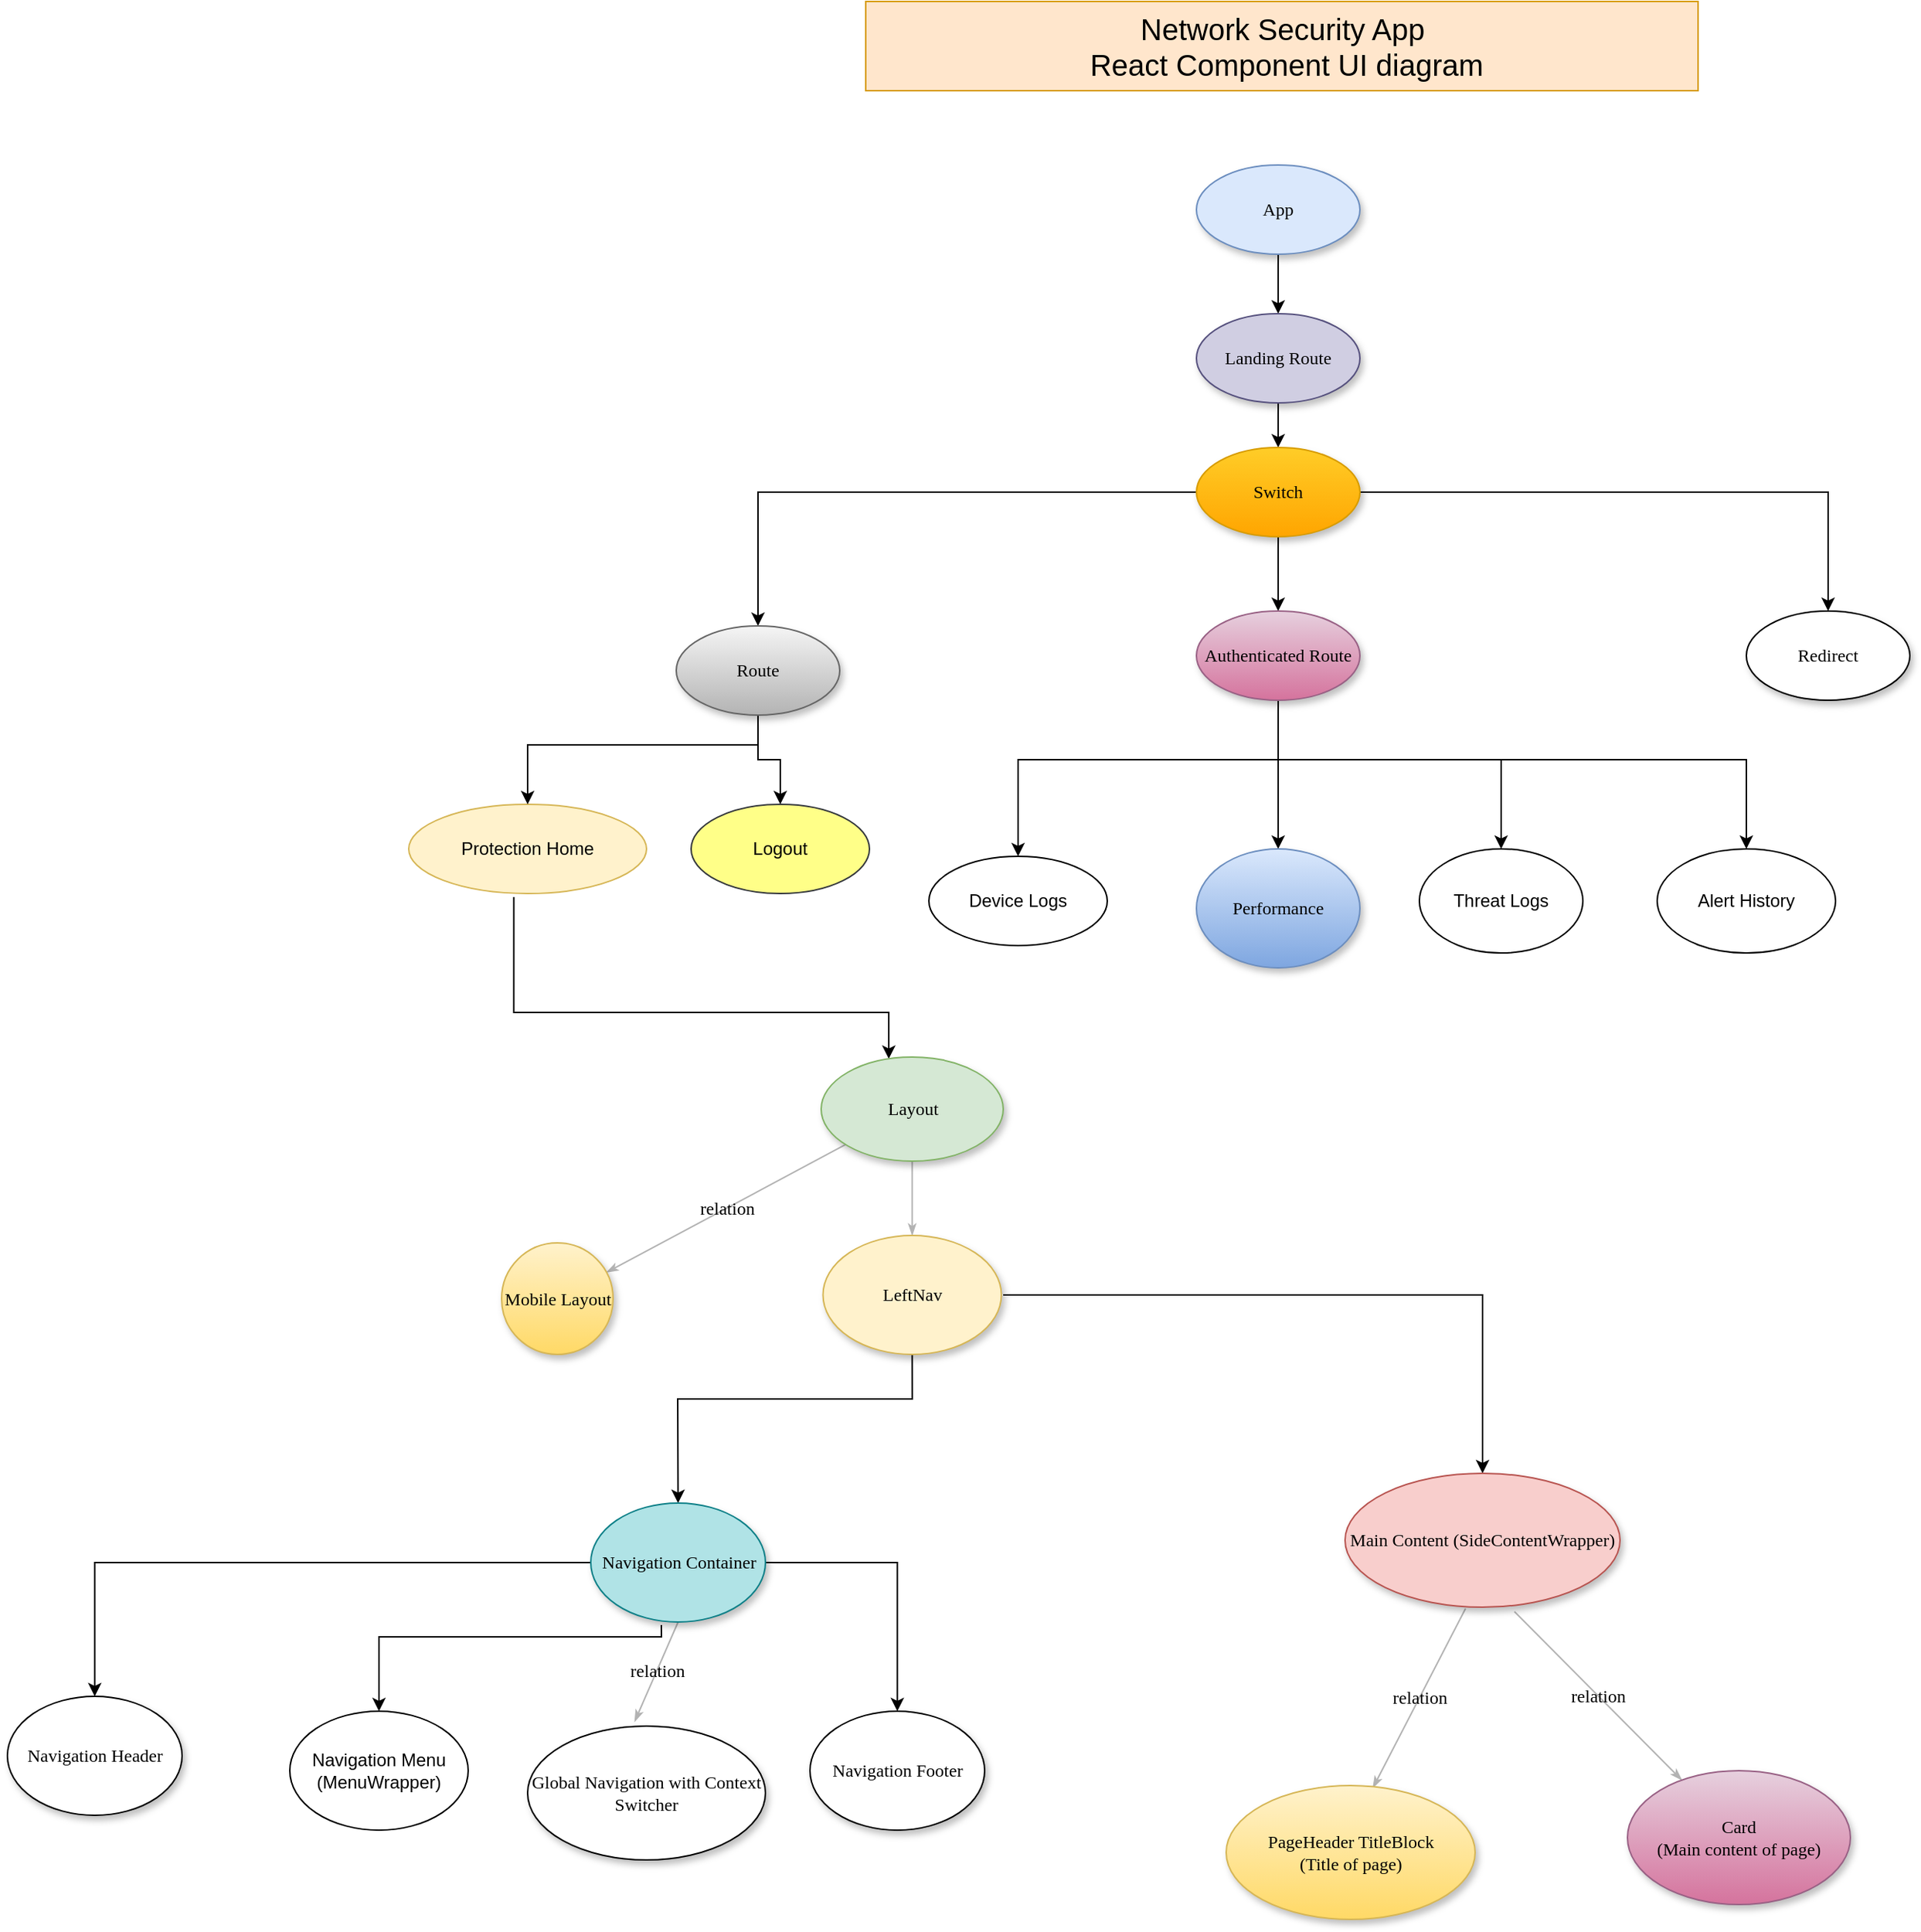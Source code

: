 <mxfile version="14.4.4" type="github">
  <diagram name="ns react UI component diagram " id="42789a77-a242-8287-6e28-9cd8cfd52e62">
    <mxGraphModel dx="2404" dy="1553" grid="1" gridSize="10" guides="1" tooltips="1" connect="1" arrows="1" fold="1" page="1" pageScale="1" pageWidth="1100" pageHeight="850" background="#ffffff" math="0" shadow="0">
      <root>
        <mxCell id="0" />
        <mxCell id="1" parent="0" />
        <mxCell id="Q6YV-AhHRd9khnx2x_jg-10" value="" style="edgeStyle=orthogonalEdgeStyle;rounded=0;orthogonalLoop=1;jettySize=auto;html=1;" edge="1" parent="1" source="Q6YV-AhHRd9khnx2x_jg-9" target="Q6YV-AhHRd9khnx2x_jg-7">
          <mxGeometry relative="1" as="geometry" />
        </mxCell>
        <mxCell id="1ea317790d2ca983-12" style="edgeStyle=none;rounded=1;html=1;labelBackgroundColor=none;startArrow=none;startFill=0;startSize=5;endArrow=classicThin;endFill=1;endSize=5;jettySize=auto;orthogonalLoop=1;strokeColor=#B3B3B3;strokeWidth=1;fontFamily=Verdana;fontSize=12" parent="1" source="1ea317790d2ca983-1" target="1ea317790d2ca983-2" edge="1">
          <mxGeometry relative="1" as="geometry" />
        </mxCell>
        <mxCell id="1ea317790d2ca983-13" value="relation" style="edgeStyle=none;rounded=1;html=1;labelBackgroundColor=none;startArrow=none;startFill=0;startSize=5;endArrow=classicThin;endFill=1;endSize=5;jettySize=auto;orthogonalLoop=1;strokeColor=#B3B3B3;strokeWidth=1;fontFamily=Verdana;fontSize=12" parent="1" source="1ea317790d2ca983-1" target="1ea317790d2ca983-9" edge="1">
          <mxGeometry relative="1" as="geometry" />
        </mxCell>
        <mxCell id="Q6YV-AhHRd9khnx2x_jg-2" value="" style="edgeStyle=orthogonalEdgeStyle;rounded=0;orthogonalLoop=1;jettySize=auto;html=1;exitX=0.442;exitY=1.04;exitDx=0;exitDy=0;exitPerimeter=0;" edge="1" parent="1" source="Q6YV-AhHRd9khnx2x_jg-25" target="1ea317790d2ca983-1">
          <mxGeometry relative="1" as="geometry">
            <Array as="points">
              <mxPoint x="71" />
              <mxPoint x="323" />
            </Array>
          </mxGeometry>
        </mxCell>
        <mxCell id="1ea317790d2ca983-1" value="Layout" style="ellipse;whiteSpace=wrap;html=1;rounded=0;shadow=1;comic=0;labelBackgroundColor=none;strokeWidth=1;fontFamily=Verdana;fontSize=12;align=center;fillColor=#d5e8d4;strokeColor=#82b366;" parent="1" vertex="1">
          <mxGeometry x="277.5" y="30" width="122.5" height="70" as="geometry" />
        </mxCell>
        <mxCell id="1ea317790d2ca983-21" value="relation" style="edgeStyle=none;rounded=1;html=1;labelBackgroundColor=none;startArrow=none;startFill=0;startSize=5;endArrow=classicThin;endFill=1;endSize=5;jettySize=auto;orthogonalLoop=1;strokeColor=#B3B3B3;strokeWidth=1;fontFamily=Verdana;fontSize=12;exitX=0.438;exitY=1.011;exitDx=0;exitDy=0;exitPerimeter=0;" parent="1" source="Q6YV-AhHRd9khnx2x_jg-34" edge="1">
          <mxGeometry relative="1" as="geometry">
            <mxPoint x="648.688" y="521.645" as="targetPoint" />
          </mxGeometry>
        </mxCell>
        <mxCell id="1ea317790d2ca983-22" value="relation" style="edgeStyle=none;rounded=1;html=1;labelBackgroundColor=none;startArrow=none;startFill=0;startSize=5;endArrow=classicThin;endFill=1;endSize=5;jettySize=auto;orthogonalLoop=1;strokeColor=#B3B3B3;strokeWidth=1;fontFamily=Verdana;fontSize=12;exitX=0.616;exitY=1.033;exitDx=0;exitDy=0;exitPerimeter=0;" parent="1" source="Q6YV-AhHRd9khnx2x_jg-34" target="1ea317790d2ca983-6" edge="1">
          <mxGeometry relative="1" as="geometry" />
        </mxCell>
        <mxCell id="Q6YV-AhHRd9khnx2x_jg-33" value="" style="edgeStyle=orthogonalEdgeStyle;rounded=0;orthogonalLoop=1;jettySize=auto;html=1;exitX=0.5;exitY=1;exitDx=0;exitDy=0;" edge="1" parent="1" source="1ea317790d2ca983-2" target="Q6YV-AhHRd9khnx2x_jg-32">
          <mxGeometry relative="1" as="geometry">
            <Array as="points">
              <mxPoint x="339" y="260" />
              <mxPoint x="181" y="260" />
            </Array>
          </mxGeometry>
        </mxCell>
        <mxCell id="Q6YV-AhHRd9khnx2x_jg-35" value="" style="edgeStyle=orthogonalEdgeStyle;rounded=0;orthogonalLoop=1;jettySize=auto;html=1;entryX=0.5;entryY=0;entryDx=0;entryDy=0;" edge="1" parent="1" target="Q6YV-AhHRd9khnx2x_jg-34">
          <mxGeometry relative="1" as="geometry">
            <mxPoint x="400" y="190" as="sourcePoint" />
            <Array as="points">
              <mxPoint x="723" y="190" />
            </Array>
          </mxGeometry>
        </mxCell>
        <mxCell id="1ea317790d2ca983-2" value="LeftNav" style="ellipse;whiteSpace=wrap;html=1;rounded=0;shadow=1;comic=0;labelBackgroundColor=none;strokeWidth=1;fontFamily=Verdana;fontSize=12;align=center;fillColor=#fff2cc;strokeColor=#d6b656;" parent="1" vertex="1">
          <mxGeometry x="278.75" y="150" width="120" height="80" as="geometry" />
        </mxCell>
        <mxCell id="1ea317790d2ca983-6" value="&lt;span&gt;Card&lt;br&gt;(Main content of page)&lt;br&gt;&lt;/span&gt;" style="ellipse;whiteSpace=wrap;html=1;rounded=0;shadow=1;comic=0;labelBackgroundColor=none;strokeWidth=1;fontFamily=Verdana;fontSize=12;align=center;gradientColor=#d5739d;fillColor=#e6d0de;strokeColor=#996185;" parent="1" vertex="1">
          <mxGeometry x="820" y="510" width="150" height="90" as="geometry" />
        </mxCell>
        <mxCell id="1ea317790d2ca983-7" value="&lt;span&gt;PageHeader TitleBlock&lt;br&gt;(Title of page)&lt;br&gt;&lt;/span&gt;" style="ellipse;whiteSpace=wrap;html=1;rounded=0;shadow=1;comic=0;labelBackgroundColor=none;strokeWidth=1;fontFamily=Verdana;fontSize=12;align=center;gradientColor=#ffd966;fillColor=#fff2cc;strokeColor=#d6b656;" parent="1" vertex="1">
          <mxGeometry x="550" y="520" width="167.5" height="90" as="geometry" />
        </mxCell>
        <mxCell id="1ea317790d2ca983-9" value="Mobile Layout" style="ellipse;whiteSpace=wrap;html=1;rounded=0;shadow=1;comic=0;labelBackgroundColor=none;strokeWidth=1;fontFamily=Verdana;fontSize=12;align=center;gradientColor=#ffd966;fillColor=#fff2cc;strokeColor=#d6b656;" parent="1" vertex="1">
          <mxGeometry x="62.5" y="155" width="75" height="75" as="geometry" />
        </mxCell>
        <mxCell id="Q6YV-AhHRd9khnx2x_jg-4" value="" style="edgeStyle=orthogonalEdgeStyle;rounded=0;orthogonalLoop=1;jettySize=auto;html=1;" edge="1" parent="1" source="Q6YV-AhHRd9khnx2x_jg-3" target="Q6YV-AhHRd9khnx2x_jg-1">
          <mxGeometry relative="1" as="geometry" />
        </mxCell>
        <mxCell id="Q6YV-AhHRd9khnx2x_jg-1" value="Performance" style="ellipse;whiteSpace=wrap;html=1;rounded=0;shadow=1;comic=0;labelBackgroundColor=none;strokeWidth=1;fontFamily=Verdana;fontSize=12;align=center;fillColor=#dae8fc;strokeColor=#6c8ebf;gradientColor=#7ea6e0;" vertex="1" parent="1">
          <mxGeometry x="530" y="-110" width="110" height="80" as="geometry" />
        </mxCell>
        <mxCell id="Q6YV-AhHRd9khnx2x_jg-6" value="" style="edgeStyle=orthogonalEdgeStyle;rounded=0;orthogonalLoop=1;jettySize=auto;html=1;" edge="1" parent="1" source="Q6YV-AhHRd9khnx2x_jg-5" target="Q6YV-AhHRd9khnx2x_jg-3">
          <mxGeometry relative="1" as="geometry" />
        </mxCell>
        <mxCell id="Q6YV-AhHRd9khnx2x_jg-20" value="" style="edgeStyle=orthogonalEdgeStyle;rounded=0;orthogonalLoop=1;jettySize=auto;html=1;entryX=0.5;entryY=0;entryDx=0;entryDy=0;" edge="1" parent="1" source="Q6YV-AhHRd9khnx2x_jg-3" target="Q6YV-AhHRd9khnx2x_jg-19">
          <mxGeometry relative="1" as="geometry">
            <mxPoint x="445" y="-160" as="targetPoint" />
            <Array as="points">
              <mxPoint x="585" y="-170" />
              <mxPoint x="410" y="-170" />
            </Array>
          </mxGeometry>
        </mxCell>
        <mxCell id="Q6YV-AhHRd9khnx2x_jg-21" value="" style="edgeStyle=orthogonalEdgeStyle;rounded=0;orthogonalLoop=1;jettySize=auto;html=1;" edge="1" parent="1" source="Q6YV-AhHRd9khnx2x_jg-3" target="Q6YV-AhHRd9khnx2x_jg-22">
          <mxGeometry relative="1" as="geometry">
            <mxPoint x="710" y="-90" as="targetPoint" />
            <Array as="points">
              <mxPoint x="585" y="-170" />
              <mxPoint x="735" y="-170" />
            </Array>
          </mxGeometry>
        </mxCell>
        <mxCell id="Q6YV-AhHRd9khnx2x_jg-23" value="" style="edgeStyle=orthogonalEdgeStyle;rounded=0;orthogonalLoop=1;jettySize=auto;html=1;" edge="1" parent="1" source="Q6YV-AhHRd9khnx2x_jg-3" target="Q6YV-AhHRd9khnx2x_jg-24">
          <mxGeometry relative="1" as="geometry">
            <mxPoint x="850" y="-110" as="targetPoint" />
            <Array as="points">
              <mxPoint x="585" y="-170" />
              <mxPoint x="900" y="-170" />
            </Array>
          </mxGeometry>
        </mxCell>
        <mxCell id="Q6YV-AhHRd9khnx2x_jg-3" value="Authenticated Route" style="ellipse;whiteSpace=wrap;html=1;rounded=0;shadow=1;comic=0;labelBackgroundColor=none;strokeWidth=1;fontFamily=Verdana;fontSize=12;align=center;gradientColor=#d5739d;fillColor=#e6d0de;strokeColor=#996185;" vertex="1" parent="1">
          <mxGeometry x="530" y="-270" width="110" height="60" as="geometry" />
        </mxCell>
        <mxCell id="Q6YV-AhHRd9khnx2x_jg-8" value="" style="edgeStyle=orthogonalEdgeStyle;rounded=0;orthogonalLoop=1;jettySize=auto;html=1;" edge="1" parent="1" source="Q6YV-AhHRd9khnx2x_jg-7" target="Q6YV-AhHRd9khnx2x_jg-5">
          <mxGeometry relative="1" as="geometry" />
        </mxCell>
        <mxCell id="Q6YV-AhHRd9khnx2x_jg-12" value="" style="edgeStyle=orthogonalEdgeStyle;rounded=0;orthogonalLoop=1;jettySize=auto;html=1;" edge="1" parent="1" source="Q6YV-AhHRd9khnx2x_jg-5" target="Q6YV-AhHRd9khnx2x_jg-11">
          <mxGeometry relative="1" as="geometry" />
        </mxCell>
        <mxCell id="Q6YV-AhHRd9khnx2x_jg-14" value="" style="edgeStyle=orthogonalEdgeStyle;rounded=0;orthogonalLoop=1;jettySize=auto;html=1;" edge="1" parent="1" source="Q6YV-AhHRd9khnx2x_jg-5" target="Q6YV-AhHRd9khnx2x_jg-13">
          <mxGeometry relative="1" as="geometry" />
        </mxCell>
        <mxCell id="Q6YV-AhHRd9khnx2x_jg-5" value="Switch" style="ellipse;whiteSpace=wrap;html=1;rounded=0;shadow=1;comic=0;labelBackgroundColor=none;strokeWidth=1;fontFamily=Verdana;fontSize=12;align=center;gradientColor=#ffa500;fillColor=#ffcd28;strokeColor=#d79b00;" vertex="1" parent="1">
          <mxGeometry x="530" y="-380" width="110" height="60" as="geometry" />
        </mxCell>
        <mxCell id="Q6YV-AhHRd9khnx2x_jg-7" value="Landing Route" style="ellipse;whiteSpace=wrap;html=1;rounded=0;shadow=1;comic=0;labelBackgroundColor=none;strokeWidth=1;fontFamily=Verdana;fontSize=12;align=center;fillColor=#d0cee2;strokeColor=#56517e;" vertex="1" parent="1">
          <mxGeometry x="530" y="-470" width="110" height="60" as="geometry" />
        </mxCell>
        <mxCell id="Q6YV-AhHRd9khnx2x_jg-9" value="App" style="ellipse;whiteSpace=wrap;html=1;rounded=0;shadow=1;comic=0;labelBackgroundColor=none;strokeWidth=1;fontFamily=Verdana;fontSize=12;align=center;fillColor=#dae8fc;strokeColor=#6c8ebf;" vertex="1" parent="1">
          <mxGeometry x="530" y="-570" width="110" height="60" as="geometry" />
        </mxCell>
        <mxCell id="Q6YV-AhHRd9khnx2x_jg-27" value="" style="edgeStyle=orthogonalEdgeStyle;rounded=0;orthogonalLoop=1;jettySize=auto;html=1;" edge="1" parent="1" source="Q6YV-AhHRd9khnx2x_jg-11" target="Q6YV-AhHRd9khnx2x_jg-26">
          <mxGeometry relative="1" as="geometry" />
        </mxCell>
        <mxCell id="Q6YV-AhHRd9khnx2x_jg-11" value="Route" style="ellipse;whiteSpace=wrap;html=1;rounded=0;shadow=1;comic=0;labelBackgroundColor=none;strokeWidth=1;fontFamily=Verdana;fontSize=12;align=center;gradientColor=#b3b3b3;fillColor=#f5f5f5;strokeColor=#666666;" vertex="1" parent="1">
          <mxGeometry x="180" y="-260" width="110" height="60" as="geometry" />
        </mxCell>
        <mxCell id="Q6YV-AhHRd9khnx2x_jg-13" value="Redirect" style="ellipse;whiteSpace=wrap;html=1;rounded=0;shadow=1;comic=0;labelBackgroundColor=none;strokeWidth=1;fontFamily=Verdana;fontSize=12;align=center;" vertex="1" parent="1">
          <mxGeometry x="900" y="-270" width="110" height="60" as="geometry" />
        </mxCell>
        <mxCell id="Q6YV-AhHRd9khnx2x_jg-19" value="Device Logs" style="ellipse;whiteSpace=wrap;html=1;" vertex="1" parent="1">
          <mxGeometry x="350" y="-105" width="120" height="60" as="geometry" />
        </mxCell>
        <mxCell id="Q6YV-AhHRd9khnx2x_jg-22" value="Threat Logs" style="ellipse;whiteSpace=wrap;html=1;" vertex="1" parent="1">
          <mxGeometry x="680" y="-110" width="110" height="70" as="geometry" />
        </mxCell>
        <mxCell id="Q6YV-AhHRd9khnx2x_jg-24" value="Alert History" style="ellipse;whiteSpace=wrap;html=1;" vertex="1" parent="1">
          <mxGeometry x="840" y="-110" width="120" height="70" as="geometry" />
        </mxCell>
        <mxCell id="Q6YV-AhHRd9khnx2x_jg-25" value="Protection Home" style="ellipse;whiteSpace=wrap;html=1;fillColor=#fff2cc;strokeColor=#d6b656;" vertex="1" parent="1">
          <mxGeometry y="-140" width="160" height="60" as="geometry" />
        </mxCell>
        <mxCell id="Q6YV-AhHRd9khnx2x_jg-26" value="Logout" style="ellipse;whiteSpace=wrap;html=1;fillColor=#ffff88;strokeColor=#36393d;" vertex="1" parent="1">
          <mxGeometry x="190" y="-140" width="120" height="60" as="geometry" />
        </mxCell>
        <mxCell id="Q6YV-AhHRd9khnx2x_jg-28" value="" style="edgeStyle=orthogonalEdgeStyle;rounded=0;orthogonalLoop=1;jettySize=auto;html=1;entryX=0.5;entryY=0;entryDx=0;entryDy=0;" edge="1" parent="1" target="Q6YV-AhHRd9khnx2x_jg-25">
          <mxGeometry relative="1" as="geometry">
            <mxPoint x="235" y="-180" as="sourcePoint" />
            <mxPoint x="260" y="-130" as="targetPoint" />
            <Array as="points">
              <mxPoint x="187" y="-180" />
              <mxPoint x="100" y="-180" />
            </Array>
          </mxGeometry>
        </mxCell>
        <mxCell id="Q6YV-AhHRd9khnx2x_jg-29" value="&lt;span&gt;Global Navigation with Context Switcher&lt;/span&gt;" style="ellipse;whiteSpace=wrap;html=1;rounded=0;shadow=1;comic=0;labelBackgroundColor=none;strokeWidth=1;fontFamily=Verdana;fontSize=12;align=center;" vertex="1" parent="1">
          <mxGeometry x="80" y="480" width="160" height="90" as="geometry" />
        </mxCell>
        <mxCell id="Q6YV-AhHRd9khnx2x_jg-30" value="relation" style="edgeStyle=none;rounded=1;html=1;labelBackgroundColor=none;startArrow=none;startFill=0;startSize=5;endArrow=classicThin;endFill=1;endSize=5;jettySize=auto;orthogonalLoop=1;strokeColor=#B3B3B3;strokeWidth=1;fontFamily=Verdana;fontSize=12;entryX=0.45;entryY=-0.033;entryDx=0;entryDy=0;entryPerimeter=0;exitX=0.5;exitY=1;exitDx=0;exitDy=0;" edge="1" parent="1" source="Q6YV-AhHRd9khnx2x_jg-32" target="Q6YV-AhHRd9khnx2x_jg-29">
          <mxGeometry relative="1" as="geometry">
            <mxPoint x="362.497" y="170.0" as="sourcePoint" />
            <mxPoint x="435.099" y="293.456" as="targetPoint" />
          </mxGeometry>
        </mxCell>
        <mxCell id="Q6YV-AhHRd9khnx2x_jg-31" value="&lt;font style=&quot;font-size: 20px&quot;&gt;Network Security App&lt;br&gt;&amp;nbsp;React Component UI diagram&lt;/font&gt;" style="text;html=1;strokeColor=#d79b00;fillColor=#ffe6cc;align=center;verticalAlign=middle;whiteSpace=wrap;rounded=0;" vertex="1" parent="1">
          <mxGeometry x="307.5" y="-680" width="560" height="60" as="geometry" />
        </mxCell>
        <mxCell id="Q6YV-AhHRd9khnx2x_jg-37" value="" style="edgeStyle=orthogonalEdgeStyle;rounded=0;orthogonalLoop=1;jettySize=auto;html=1;" edge="1" parent="1" source="Q6YV-AhHRd9khnx2x_jg-32" target="Q6YV-AhHRd9khnx2x_jg-36">
          <mxGeometry relative="1" as="geometry" />
        </mxCell>
        <mxCell id="Q6YV-AhHRd9khnx2x_jg-39" value="" style="edgeStyle=orthogonalEdgeStyle;rounded=0;orthogonalLoop=1;jettySize=auto;html=1;" edge="1" parent="1" source="Q6YV-AhHRd9khnx2x_jg-32" target="Q6YV-AhHRd9khnx2x_jg-38">
          <mxGeometry relative="1" as="geometry" />
        </mxCell>
        <mxCell id="Q6YV-AhHRd9khnx2x_jg-32" value="Navigation Container" style="ellipse;whiteSpace=wrap;html=1;rounded=0;shadow=1;comic=0;labelBackgroundColor=none;strokeWidth=1;fontFamily=Verdana;fontSize=12;align=center;fillColor=#b0e3e6;strokeColor=#0e8088;" vertex="1" parent="1">
          <mxGeometry x="122.5" y="330" width="117.5" height="80" as="geometry" />
        </mxCell>
        <mxCell id="Q6YV-AhHRd9khnx2x_jg-34" value="Main Content (SideContentWrapper)" style="ellipse;whiteSpace=wrap;html=1;rounded=0;shadow=1;comic=0;labelBackgroundColor=none;strokeWidth=1;fontFamily=Verdana;fontSize=12;align=center;fillColor=#f8cecc;strokeColor=#b85450;" vertex="1" parent="1">
          <mxGeometry x="630" y="310" width="185" height="90" as="geometry" />
        </mxCell>
        <mxCell id="Q6YV-AhHRd9khnx2x_jg-36" value="Navigation Header" style="ellipse;whiteSpace=wrap;html=1;rounded=0;shadow=1;comic=0;labelBackgroundColor=none;strokeWidth=1;fontFamily=Verdana;fontSize=12;align=center;" vertex="1" parent="1">
          <mxGeometry x="-270" y="460" width="117.5" height="80" as="geometry" />
        </mxCell>
        <mxCell id="Q6YV-AhHRd9khnx2x_jg-38" value="Navigation Footer" style="ellipse;whiteSpace=wrap;html=1;rounded=0;shadow=1;comic=0;labelBackgroundColor=none;strokeWidth=1;fontFamily=Verdana;fontSize=12;align=center;" vertex="1" parent="1">
          <mxGeometry x="270" y="470" width="117.5" height="80" as="geometry" />
        </mxCell>
        <mxCell id="Q6YV-AhHRd9khnx2x_jg-40" value="Navigation Menu (MenuWrapper)" style="ellipse;whiteSpace=wrap;html=1;" vertex="1" parent="1">
          <mxGeometry x="-80" y="470" width="120" height="80" as="geometry" />
        </mxCell>
        <mxCell id="Q6YV-AhHRd9khnx2x_jg-41" value="" style="edgeStyle=orthogonalEdgeStyle;rounded=0;orthogonalLoop=1;jettySize=auto;html=1;entryX=0.5;entryY=0;entryDx=0;entryDy=0;exitX=0.404;exitY=1.025;exitDx=0;exitDy=0;exitPerimeter=0;" edge="1" parent="1" source="Q6YV-AhHRd9khnx2x_jg-32" target="Q6YV-AhHRd9khnx2x_jg-40">
          <mxGeometry relative="1" as="geometry">
            <mxPoint x="160" y="420" as="sourcePoint" />
            <mxPoint x="-31.25" y="460" as="targetPoint" />
            <Array as="points">
              <mxPoint x="170" y="420" />
              <mxPoint x="-20" y="420" />
            </Array>
          </mxGeometry>
        </mxCell>
      </root>
    </mxGraphModel>
  </diagram>
</mxfile>
